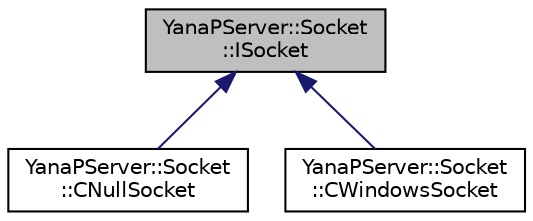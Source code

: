 digraph "YanaPServer::Socket::ISocket"
{
  edge [fontname="Helvetica",fontsize="10",labelfontname="Helvetica",labelfontsize="10"];
  node [fontname="Helvetica",fontsize="10",shape=record];
  Node0 [label="YanaPServer::Socket\l::ISocket",height=0.2,width=0.4,color="black", fillcolor="grey75", style="filled", fontcolor="black"];
  Node0 -> Node1 [dir="back",color="midnightblue",fontsize="10",style="solid",fontname="Helvetica"];
  Node1 [label="YanaPServer::Socket\l::CNullSocket",height=0.2,width=0.4,color="black", fillcolor="white", style="filled",URL="$class_yana_p_server_1_1_socket_1_1_c_null_socket.html",tooltip="何もしないSocket 未定義のプラットフォームで使用される。 "];
  Node0 -> Node2 [dir="back",color="midnightblue",fontsize="10",style="solid",fontname="Helvetica"];
  Node2 [label="YanaPServer::Socket\l::CWindowsSocket",height=0.2,width=0.4,color="black", fillcolor="white", style="filled",URL="$class_yana_p_server_1_1_socket_1_1_c_windows_socket.html",tooltip="Windowsでのソケットの挙動を実装するクラス "];
}
